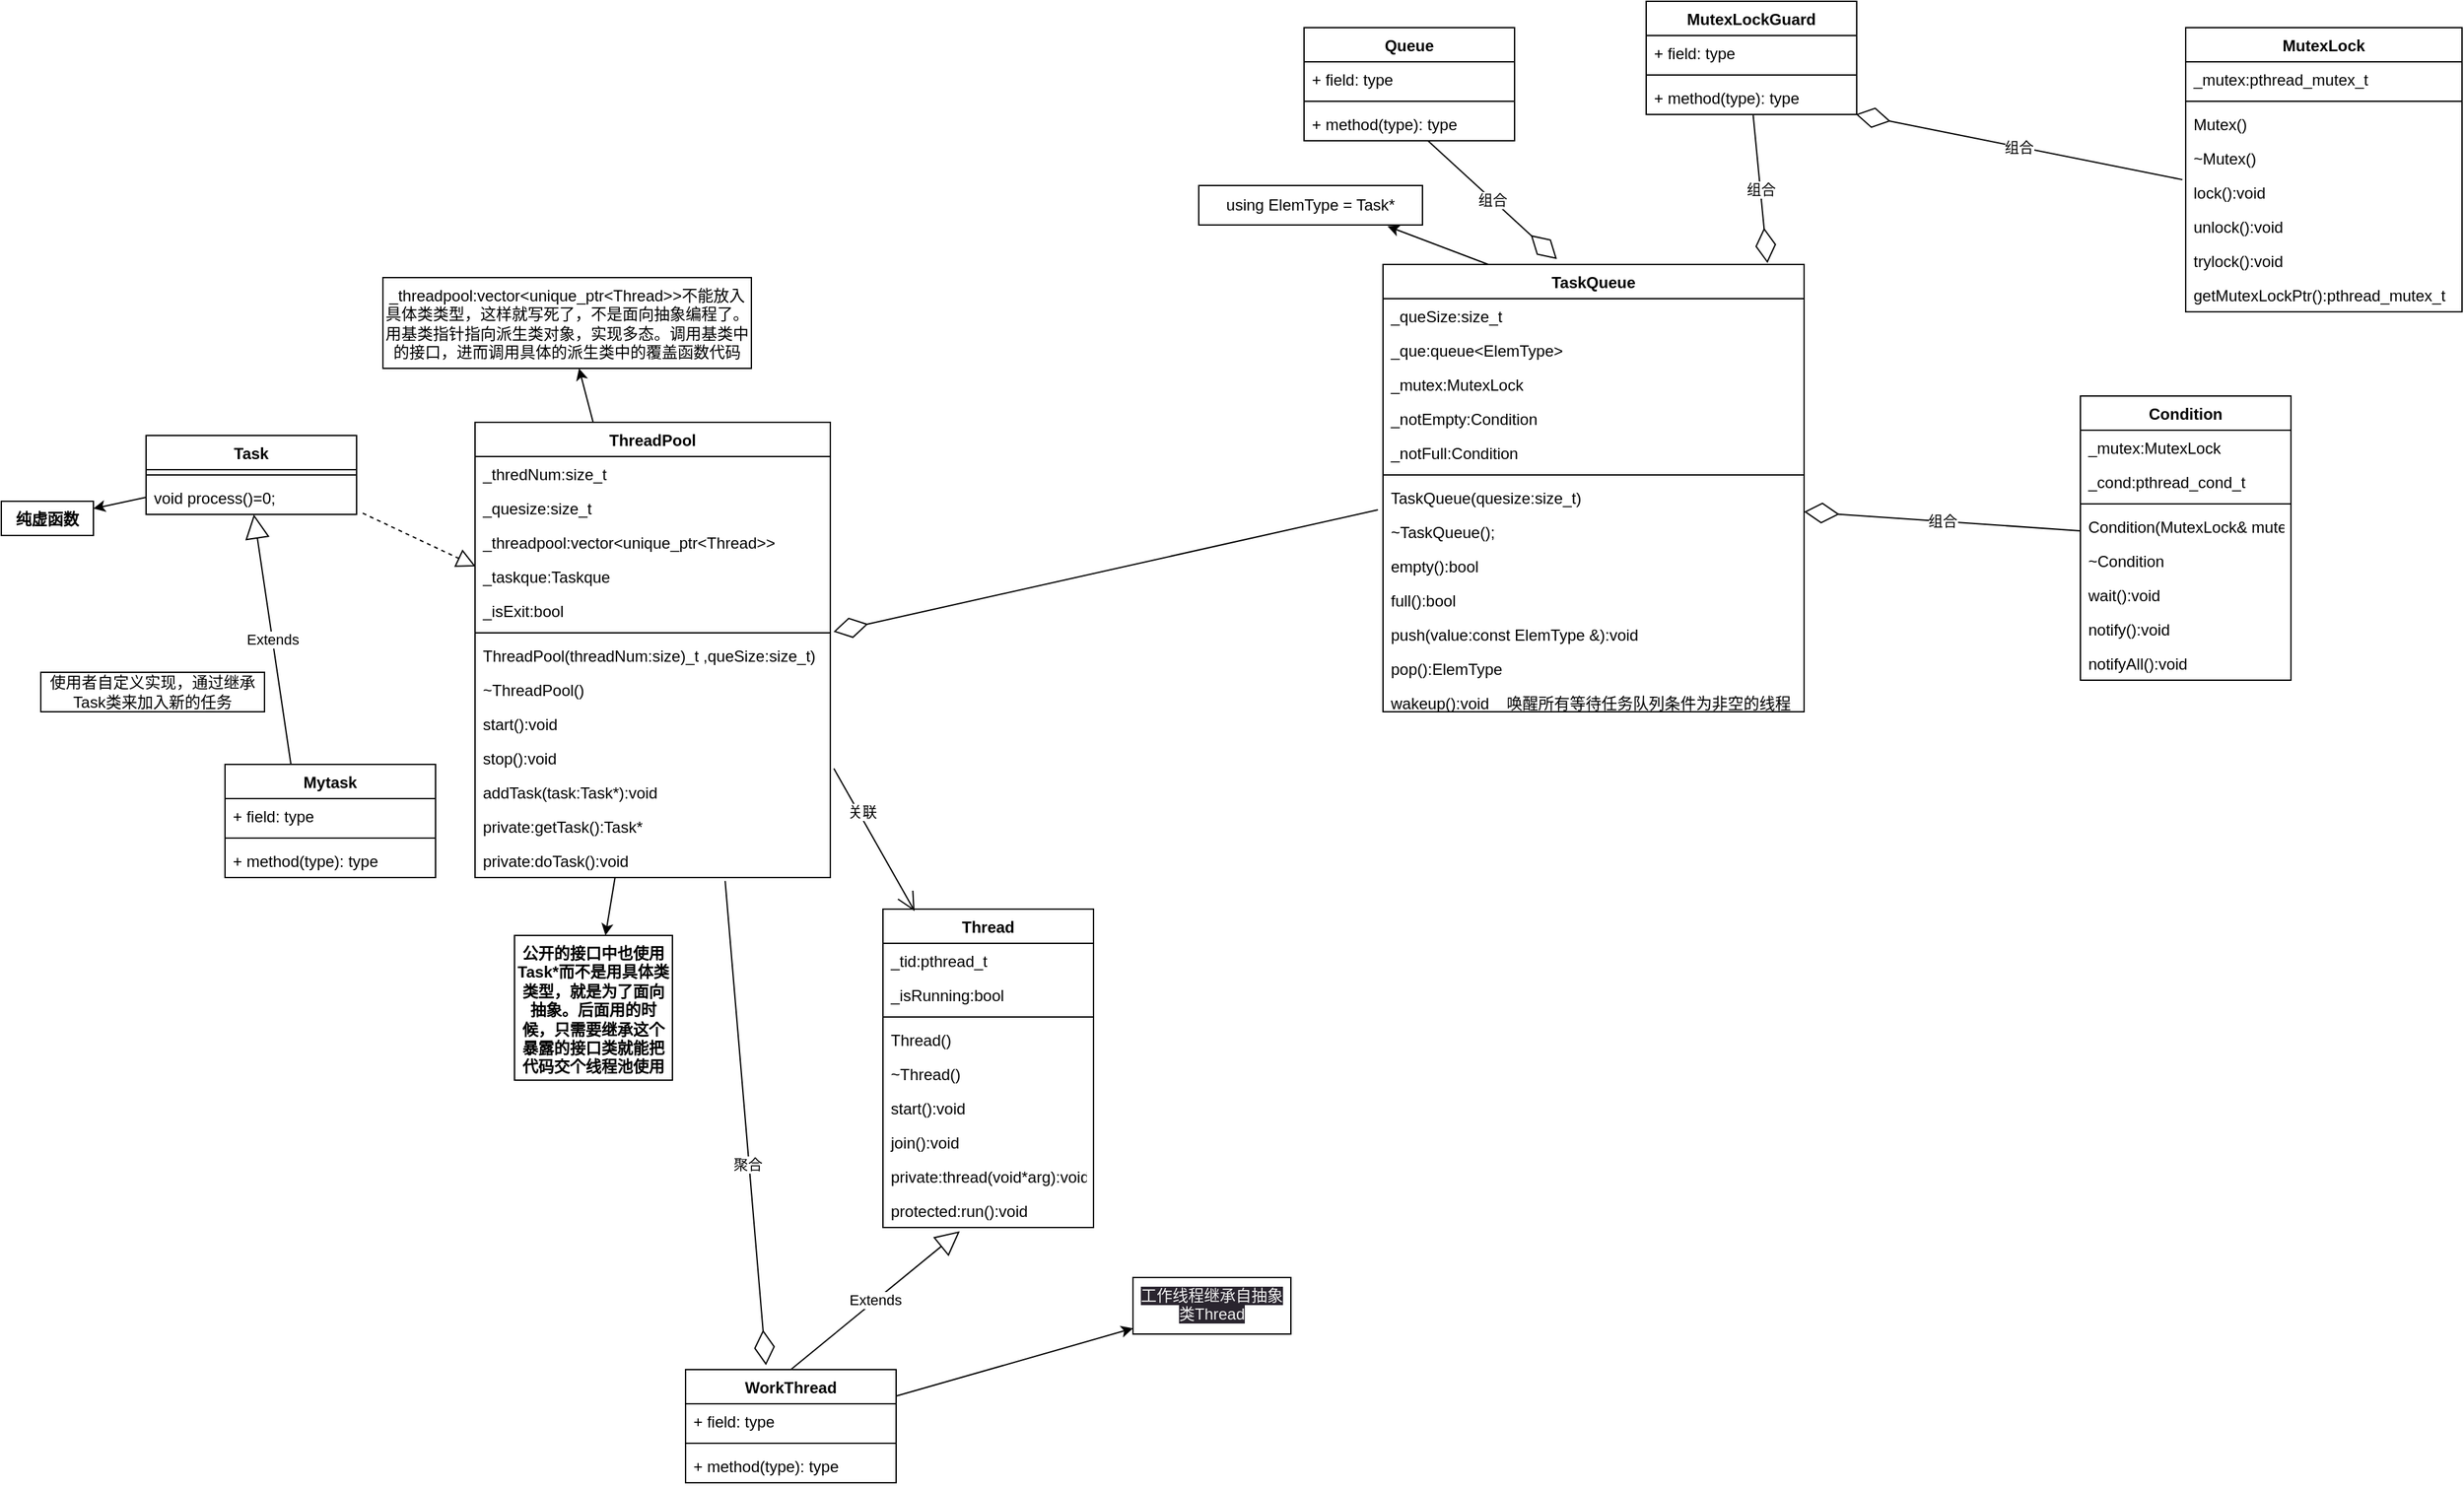 <mxfile>
    <diagram id="3CdUKNmOme_4syLDsomG" name="第 1 页">
        <mxGraphModel dx="2027" dy="1556" grid="1" gridSize="10" guides="1" tooltips="1" connect="1" arrows="1" fold="1" page="1" pageScale="1" pageWidth="827" pageHeight="1169" math="0" shadow="0">
            <root>
                <mxCell id="0"/>
                <mxCell id="1" parent="0"/>
                <mxCell id="2" value="Thread" style="swimlane;fontStyle=1;align=center;verticalAlign=top;childLayout=stackLayout;horizontal=1;startSize=26;horizontalStack=0;resizeParent=1;resizeParentMax=0;resizeLast=0;collapsible=1;marginBottom=0;" parent="1" vertex="1">
                    <mxGeometry x="50" y="640" width="160" height="242" as="geometry"/>
                </mxCell>
                <mxCell id="3" value="_tid:pthread_t" style="text;strokeColor=none;fillColor=none;align=left;verticalAlign=top;spacingLeft=4;spacingRight=4;overflow=hidden;rotatable=0;points=[[0,0.5],[1,0.5]];portConstraint=eastwest;" parent="2" vertex="1">
                    <mxGeometry y="26" width="160" height="26" as="geometry"/>
                </mxCell>
                <mxCell id="111" value="_isRunning:bool" style="text;strokeColor=none;fillColor=none;align=left;verticalAlign=top;spacingLeft=4;spacingRight=4;overflow=hidden;rotatable=0;points=[[0,0.5],[1,0.5]];portConstraint=eastwest;" parent="2" vertex="1">
                    <mxGeometry y="52" width="160" height="26" as="geometry"/>
                </mxCell>
                <mxCell id="4" value="" style="line;strokeWidth=1;fillColor=none;align=left;verticalAlign=middle;spacingTop=-1;spacingLeft=3;spacingRight=3;rotatable=0;labelPosition=right;points=[];portConstraint=eastwest;strokeColor=inherit;" parent="2" vertex="1">
                    <mxGeometry y="78" width="160" height="8" as="geometry"/>
                </mxCell>
                <mxCell id="5" value="Thread()" style="text;strokeColor=none;fillColor=none;align=left;verticalAlign=top;spacingLeft=4;spacingRight=4;overflow=hidden;rotatable=0;points=[[0,0.5],[1,0.5]];portConstraint=eastwest;" parent="2" vertex="1">
                    <mxGeometry y="86" width="160" height="26" as="geometry"/>
                </mxCell>
                <mxCell id="32" value="~Thread()" style="text;strokeColor=none;fillColor=none;align=left;verticalAlign=top;spacingLeft=4;spacingRight=4;overflow=hidden;rotatable=0;points=[[0,0.5],[1,0.5]];portConstraint=eastwest;" parent="2" vertex="1">
                    <mxGeometry y="112" width="160" height="26" as="geometry"/>
                </mxCell>
                <mxCell id="33" value="start():void" style="text;strokeColor=none;fillColor=none;align=left;verticalAlign=top;spacingLeft=4;spacingRight=4;overflow=hidden;rotatable=0;points=[[0,0.5],[1,0.5]];portConstraint=eastwest;" parent="2" vertex="1">
                    <mxGeometry y="138" width="160" height="26" as="geometry"/>
                </mxCell>
                <mxCell id="34" value="join():void" style="text;strokeColor=none;fillColor=none;align=left;verticalAlign=top;spacingLeft=4;spacingRight=4;overflow=hidden;rotatable=0;points=[[0,0.5],[1,0.5]];portConstraint=eastwest;" parent="2" vertex="1">
                    <mxGeometry y="164" width="160" height="26" as="geometry"/>
                </mxCell>
                <mxCell id="35" value="private:thread(void*arg):void*" style="text;strokeColor=none;fillColor=none;align=left;verticalAlign=top;spacingLeft=4;spacingRight=4;overflow=hidden;rotatable=0;points=[[0,0.5],[1,0.5]];portConstraint=eastwest;" parent="2" vertex="1">
                    <mxGeometry y="190" width="160" height="26" as="geometry"/>
                </mxCell>
                <mxCell id="110" value="protected:run():void" style="text;strokeColor=none;fillColor=none;align=left;verticalAlign=top;spacingLeft=4;spacingRight=4;overflow=hidden;rotatable=0;points=[[0,0.5],[1,0.5]];portConstraint=eastwest;" parent="2" vertex="1">
                    <mxGeometry y="216" width="160" height="26" as="geometry"/>
                </mxCell>
                <mxCell id="81" style="edgeStyle=none;html=1;exitX=0.25;exitY=0;exitDx=0;exitDy=0;entryX=0.844;entryY=1.033;entryDx=0;entryDy=0;entryPerimeter=0;" parent="1" source="14" target="78" edge="1">
                    <mxGeometry relative="1" as="geometry"/>
                </mxCell>
                <mxCell id="14" value="TaskQueue" style="swimlane;fontStyle=1;align=center;verticalAlign=top;childLayout=stackLayout;horizontal=1;startSize=26;horizontalStack=0;resizeParent=1;resizeParentMax=0;resizeLast=0;collapsible=1;marginBottom=0;" parent="1" vertex="1">
                    <mxGeometry x="430" y="150" width="320" height="340" as="geometry"/>
                </mxCell>
                <mxCell id="15" value="_queSize:size_t" style="text;strokeColor=none;fillColor=none;align=left;verticalAlign=top;spacingLeft=4;spacingRight=4;overflow=hidden;rotatable=0;points=[[0,0.5],[1,0.5]];portConstraint=eastwest;" parent="14" vertex="1">
                    <mxGeometry y="26" width="320" height="26" as="geometry"/>
                </mxCell>
                <mxCell id="59" value="_que:queue&lt;ElemType&gt;" style="text;strokeColor=none;fillColor=none;align=left;verticalAlign=top;spacingLeft=4;spacingRight=4;overflow=hidden;rotatable=0;points=[[0,0.5],[1,0.5]];portConstraint=eastwest;" parent="14" vertex="1">
                    <mxGeometry y="52" width="320" height="26" as="geometry"/>
                </mxCell>
                <mxCell id="60" value="_mutex:MutexLock" style="text;strokeColor=none;fillColor=none;align=left;verticalAlign=top;spacingLeft=4;spacingRight=4;overflow=hidden;rotatable=0;points=[[0,0.5],[1,0.5]];portConstraint=eastwest;" parent="14" vertex="1">
                    <mxGeometry y="78" width="320" height="26" as="geometry"/>
                </mxCell>
                <mxCell id="61" value="_notEmpty:Condition" style="text;strokeColor=none;fillColor=none;align=left;verticalAlign=top;spacingLeft=4;spacingRight=4;overflow=hidden;rotatable=0;points=[[0,0.5],[1,0.5]];portConstraint=eastwest;" parent="14" vertex="1">
                    <mxGeometry y="104" width="320" height="26" as="geometry"/>
                </mxCell>
                <mxCell id="62" value="_notFull:Condition" style="text;strokeColor=none;fillColor=none;align=left;verticalAlign=top;spacingLeft=4;spacingRight=4;overflow=hidden;rotatable=0;points=[[0,0.5],[1,0.5]];portConstraint=eastwest;" parent="14" vertex="1">
                    <mxGeometry y="130" width="320" height="26" as="geometry"/>
                </mxCell>
                <mxCell id="16" value="" style="line;strokeWidth=1;fillColor=none;align=left;verticalAlign=middle;spacingTop=-1;spacingLeft=3;spacingRight=3;rotatable=0;labelPosition=right;points=[];portConstraint=eastwest;strokeColor=inherit;" parent="14" vertex="1">
                    <mxGeometry y="156" width="320" height="8" as="geometry"/>
                </mxCell>
                <mxCell id="17" value="TaskQueue(quesize:size_t)" style="text;strokeColor=none;fillColor=none;align=left;verticalAlign=top;spacingLeft=4;spacingRight=4;overflow=hidden;rotatable=0;points=[[0,0.5],[1,0.5]];portConstraint=eastwest;" parent="14" vertex="1">
                    <mxGeometry y="164" width="320" height="26" as="geometry"/>
                </mxCell>
                <mxCell id="64" value="~TaskQueue();" style="text;strokeColor=none;fillColor=none;align=left;verticalAlign=top;spacingLeft=4;spacingRight=4;overflow=hidden;rotatable=0;points=[[0,0.5],[1,0.5]];portConstraint=eastwest;" parent="14" vertex="1">
                    <mxGeometry y="190" width="320" height="26" as="geometry"/>
                </mxCell>
                <mxCell id="65" value="empty():bool" style="text;strokeColor=none;fillColor=none;align=left;verticalAlign=top;spacingLeft=4;spacingRight=4;overflow=hidden;rotatable=0;points=[[0,0.5],[1,0.5]];portConstraint=eastwest;" parent="14" vertex="1">
                    <mxGeometry y="216" width="320" height="26" as="geometry"/>
                </mxCell>
                <mxCell id="66" value="full():bool" style="text;strokeColor=none;fillColor=none;align=left;verticalAlign=top;spacingLeft=4;spacingRight=4;overflow=hidden;rotatable=0;points=[[0,0.5],[1,0.5]];portConstraint=eastwest;" parent="14" vertex="1">
                    <mxGeometry y="242" width="320" height="26" as="geometry"/>
                </mxCell>
                <mxCell id="67" value="push(value:const ElemType &amp;):void" style="text;strokeColor=none;fillColor=none;align=left;verticalAlign=top;spacingLeft=4;spacingRight=4;overflow=hidden;rotatable=0;points=[[0,0.5],[1,0.5]];portConstraint=eastwest;" parent="14" vertex="1">
                    <mxGeometry y="268" width="320" height="26" as="geometry"/>
                </mxCell>
                <mxCell id="68" value="pop():ElemType" style="text;strokeColor=none;fillColor=none;align=left;verticalAlign=top;spacingLeft=4;spacingRight=4;overflow=hidden;rotatable=0;points=[[0,0.5],[1,0.5]];portConstraint=eastwest;" parent="14" vertex="1">
                    <mxGeometry y="294" width="320" height="26" as="geometry"/>
                </mxCell>
                <mxCell id="82" value="wakeup():void    唤醒所有等待任务队列条件为非空的线程" style="text;strokeColor=none;fillColor=none;align=left;verticalAlign=top;spacingLeft=4;spacingRight=4;overflow=hidden;rotatable=0;points=[[0,0.5],[1,0.5]];portConstraint=eastwest;" parent="14" vertex="1">
                    <mxGeometry y="320" width="320" height="20" as="geometry"/>
                </mxCell>
                <mxCell id="18" value="Queue" style="swimlane;fontStyle=1;align=center;verticalAlign=top;childLayout=stackLayout;horizontal=1;startSize=26;horizontalStack=0;resizeParent=1;resizeParentMax=0;resizeLast=0;collapsible=1;marginBottom=0;" parent="1" vertex="1">
                    <mxGeometry x="370" y="-30" width="160" height="86" as="geometry"/>
                </mxCell>
                <mxCell id="19" value="+ field: type" style="text;strokeColor=none;fillColor=none;align=left;verticalAlign=top;spacingLeft=4;spacingRight=4;overflow=hidden;rotatable=0;points=[[0,0.5],[1,0.5]];portConstraint=eastwest;" parent="18" vertex="1">
                    <mxGeometry y="26" width="160" height="26" as="geometry"/>
                </mxCell>
                <mxCell id="20" value="" style="line;strokeWidth=1;fillColor=none;align=left;verticalAlign=middle;spacingTop=-1;spacingLeft=3;spacingRight=3;rotatable=0;labelPosition=right;points=[];portConstraint=eastwest;strokeColor=inherit;" parent="18" vertex="1">
                    <mxGeometry y="52" width="160" height="8" as="geometry"/>
                </mxCell>
                <mxCell id="21" value="+ method(type): type" style="text;strokeColor=none;fillColor=none;align=left;verticalAlign=top;spacingLeft=4;spacingRight=4;overflow=hidden;rotatable=0;points=[[0,0.5],[1,0.5]];portConstraint=eastwest;" parent="18" vertex="1">
                    <mxGeometry y="60" width="160" height="26" as="geometry"/>
                </mxCell>
                <mxCell id="22" value="MutexLock" style="swimlane;fontStyle=1;align=center;verticalAlign=top;childLayout=stackLayout;horizontal=1;startSize=26;horizontalStack=0;resizeParent=1;resizeParentMax=0;resizeLast=0;collapsible=1;marginBottom=0;" parent="1" vertex="1">
                    <mxGeometry x="1040" y="-30" width="210" height="216" as="geometry"/>
                </mxCell>
                <mxCell id="23" value="_mutex:pthread_mutex_t" style="text;strokeColor=none;fillColor=none;align=left;verticalAlign=top;spacingLeft=4;spacingRight=4;overflow=hidden;rotatable=0;points=[[0,0.5],[1,0.5]];portConstraint=eastwest;" parent="22" vertex="1">
                    <mxGeometry y="26" width="210" height="26" as="geometry"/>
                </mxCell>
                <mxCell id="24" value="" style="line;strokeWidth=1;fillColor=none;align=left;verticalAlign=middle;spacingTop=-1;spacingLeft=3;spacingRight=3;rotatable=0;labelPosition=right;points=[];portConstraint=eastwest;strokeColor=inherit;" parent="22" vertex="1">
                    <mxGeometry y="52" width="210" height="8" as="geometry"/>
                </mxCell>
                <mxCell id="25" value="Mutex()" style="text;strokeColor=none;fillColor=none;align=left;verticalAlign=top;spacingLeft=4;spacingRight=4;overflow=hidden;rotatable=0;points=[[0,0.5],[1,0.5]];portConstraint=eastwest;" parent="22" vertex="1">
                    <mxGeometry y="60" width="210" height="26" as="geometry"/>
                </mxCell>
                <mxCell id="37" value="~Mutex()" style="text;strokeColor=none;fillColor=none;align=left;verticalAlign=top;spacingLeft=4;spacingRight=4;overflow=hidden;rotatable=0;points=[[0,0.5],[1,0.5]];portConstraint=eastwest;" parent="22" vertex="1">
                    <mxGeometry y="86" width="210" height="26" as="geometry"/>
                </mxCell>
                <mxCell id="38" value="lock():void" style="text;strokeColor=none;fillColor=none;align=left;verticalAlign=top;spacingLeft=4;spacingRight=4;overflow=hidden;rotatable=0;points=[[0,0.5],[1,0.5]];portConstraint=eastwest;" parent="22" vertex="1">
                    <mxGeometry y="112" width="210" height="26" as="geometry"/>
                </mxCell>
                <mxCell id="39" value="unlock():void" style="text;strokeColor=none;fillColor=none;align=left;verticalAlign=top;spacingLeft=4;spacingRight=4;overflow=hidden;rotatable=0;points=[[0,0.5],[1,0.5]];portConstraint=eastwest;" parent="22" vertex="1">
                    <mxGeometry y="138" width="210" height="26" as="geometry"/>
                </mxCell>
                <mxCell id="40" value="trylock():void" style="text;strokeColor=none;fillColor=none;align=left;verticalAlign=top;spacingLeft=4;spacingRight=4;overflow=hidden;rotatable=0;points=[[0,0.5],[1,0.5]];portConstraint=eastwest;" parent="22" vertex="1">
                    <mxGeometry y="164" width="210" height="26" as="geometry"/>
                </mxCell>
                <mxCell id="41" value="getMutexLockPtr():pthread_mutex_t" style="text;strokeColor=none;fillColor=none;align=left;verticalAlign=top;spacingLeft=4;spacingRight=4;overflow=hidden;rotatable=0;points=[[0,0.5],[1,0.5]];portConstraint=eastwest;" parent="22" vertex="1">
                    <mxGeometry y="190" width="210" height="26" as="geometry"/>
                </mxCell>
                <mxCell id="26" value="Condition" style="swimlane;fontStyle=1;align=center;verticalAlign=top;childLayout=stackLayout;horizontal=1;startSize=26;horizontalStack=0;resizeParent=1;resizeParentMax=0;resizeLast=0;collapsible=1;marginBottom=0;" parent="1" vertex="1">
                    <mxGeometry x="960" y="250" width="160" height="216" as="geometry"/>
                </mxCell>
                <mxCell id="27" value="_mutex:MutexLock" style="text;strokeColor=none;fillColor=none;align=left;verticalAlign=top;spacingLeft=4;spacingRight=4;overflow=hidden;rotatable=0;points=[[0,0.5],[1,0.5]];portConstraint=eastwest;" parent="26" vertex="1">
                    <mxGeometry y="26" width="160" height="26" as="geometry"/>
                </mxCell>
                <mxCell id="42" value="_cond:pthread_cond_t" style="text;strokeColor=none;fillColor=none;align=left;verticalAlign=top;spacingLeft=4;spacingRight=4;overflow=hidden;rotatable=0;points=[[0,0.5],[1,0.5]];portConstraint=eastwest;" parent="26" vertex="1">
                    <mxGeometry y="52" width="160" height="26" as="geometry"/>
                </mxCell>
                <mxCell id="28" value="" style="line;strokeWidth=1;fillColor=none;align=left;verticalAlign=middle;spacingTop=-1;spacingLeft=3;spacingRight=3;rotatable=0;labelPosition=right;points=[];portConstraint=eastwest;strokeColor=inherit;" parent="26" vertex="1">
                    <mxGeometry y="78" width="160" height="8" as="geometry"/>
                </mxCell>
                <mxCell id="29" value="Condition(MutexLock&amp; mutex)" style="text;strokeColor=none;fillColor=none;align=left;verticalAlign=top;spacingLeft=4;spacingRight=4;overflow=hidden;rotatable=0;points=[[0,0.5],[1,0.5]];portConstraint=eastwest;" parent="26" vertex="1">
                    <mxGeometry y="86" width="160" height="26" as="geometry"/>
                </mxCell>
                <mxCell id="45" value="~Condition" style="text;strokeColor=none;fillColor=none;align=left;verticalAlign=top;spacingLeft=4;spacingRight=4;overflow=hidden;rotatable=0;points=[[0,0.5],[1,0.5]];portConstraint=eastwest;" parent="26" vertex="1">
                    <mxGeometry y="112" width="160" height="26" as="geometry"/>
                </mxCell>
                <mxCell id="46" value="wait():void" style="text;strokeColor=none;fillColor=none;align=left;verticalAlign=top;spacingLeft=4;spacingRight=4;overflow=hidden;rotatable=0;points=[[0,0.5],[1,0.5]];portConstraint=eastwest;" parent="26" vertex="1">
                    <mxGeometry y="138" width="160" height="26" as="geometry"/>
                </mxCell>
                <mxCell id="47" value="notify():void" style="text;strokeColor=none;fillColor=none;align=left;verticalAlign=top;spacingLeft=4;spacingRight=4;overflow=hidden;rotatable=0;points=[[0,0.5],[1,0.5]];portConstraint=eastwest;" parent="26" vertex="1">
                    <mxGeometry y="164" width="160" height="26" as="geometry"/>
                </mxCell>
                <mxCell id="48" value="notifyAll():void" style="text;strokeColor=none;fillColor=none;align=left;verticalAlign=top;spacingLeft=4;spacingRight=4;overflow=hidden;rotatable=0;points=[[0,0.5],[1,0.5]];portConstraint=eastwest;" parent="26" vertex="1">
                    <mxGeometry y="190" width="160" height="26" as="geometry"/>
                </mxCell>
                <mxCell id="51" value="组合" style="endArrow=diamondThin;endFill=0;endSize=24;html=1;entryX=0.996;entryY=0.995;entryDx=0;entryDy=0;entryPerimeter=0;exitX=-0.012;exitY=0.137;exitDx=0;exitDy=0;exitPerimeter=0;" parent="1" source="38" target="72" edge="1">
                    <mxGeometry width="160" relative="1" as="geometry">
                        <mxPoint x="570" y="260" as="sourcePoint"/>
                        <mxPoint x="730" y="260" as="targetPoint"/>
                    </mxGeometry>
                </mxCell>
                <mxCell id="52" value="组合" style="endArrow=diamondThin;endFill=0;endSize=24;html=1;entryX=0.413;entryY=-0.012;entryDx=0;entryDy=0;entryPerimeter=0;" parent="1" source="21" target="14" edge="1">
                    <mxGeometry width="160" relative="1" as="geometry">
                        <mxPoint x="540" y="190.004" as="sourcePoint"/>
                        <mxPoint x="420" y="200" as="targetPoint"/>
                    </mxGeometry>
                </mxCell>
                <mxCell id="53" value="组合" style="endArrow=diamondThin;endFill=0;endSize=24;html=1;" parent="1" source="26" target="17" edge="1">
                    <mxGeometry width="160" relative="1" as="geometry">
                        <mxPoint x="550" y="310.004" as="sourcePoint"/>
                        <mxPoint x="417.44" y="321.724" as="targetPoint"/>
                    </mxGeometry>
                </mxCell>
                <mxCell id="69" value="MutexLockGuard" style="swimlane;fontStyle=1;align=center;verticalAlign=top;childLayout=stackLayout;horizontal=1;startSize=26;horizontalStack=0;resizeParent=1;resizeParentMax=0;resizeLast=0;collapsible=1;marginBottom=0;" parent="1" vertex="1">
                    <mxGeometry x="630" y="-50" width="160" height="86" as="geometry"/>
                </mxCell>
                <mxCell id="70" value="+ field: type" style="text;strokeColor=none;fillColor=none;align=left;verticalAlign=top;spacingLeft=4;spacingRight=4;overflow=hidden;rotatable=0;points=[[0,0.5],[1,0.5]];portConstraint=eastwest;" parent="69" vertex="1">
                    <mxGeometry y="26" width="160" height="26" as="geometry"/>
                </mxCell>
                <mxCell id="71" value="" style="line;strokeWidth=1;fillColor=none;align=left;verticalAlign=middle;spacingTop=-1;spacingLeft=3;spacingRight=3;rotatable=0;labelPosition=right;points=[];portConstraint=eastwest;strokeColor=inherit;" parent="69" vertex="1">
                    <mxGeometry y="52" width="160" height="8" as="geometry"/>
                </mxCell>
                <mxCell id="72" value="+ method(type): type" style="text;strokeColor=none;fillColor=none;align=left;verticalAlign=top;spacingLeft=4;spacingRight=4;overflow=hidden;rotatable=0;points=[[0,0.5],[1,0.5]];portConstraint=eastwest;" parent="69" vertex="1">
                    <mxGeometry y="60" width="160" height="26" as="geometry"/>
                </mxCell>
                <mxCell id="75" value="组合" style="endArrow=diamondThin;endFill=0;endSize=24;html=1;entryX=0.913;entryY=-0.003;entryDx=0;entryDy=0;entryPerimeter=0;" parent="1" source="72" target="14" edge="1">
                    <mxGeometry width="160" relative="1" as="geometry">
                        <mxPoint x="1054.545" y="92" as="sourcePoint"/>
                        <mxPoint x="810" y="60.353" as="targetPoint"/>
                    </mxGeometry>
                </mxCell>
                <mxCell id="78" value="using ElemType = Task*" style="rounded=0;whiteSpace=wrap;html=1;" parent="1" vertex="1">
                    <mxGeometry x="290" y="90" width="170" height="30" as="geometry"/>
                </mxCell>
                <mxCell id="122" value="" style="edgeStyle=none;html=1;" parent="1" source="85" target="121" edge="1">
                    <mxGeometry relative="1" as="geometry"/>
                </mxCell>
                <mxCell id="85" value="WorkThread" style="swimlane;fontStyle=1;align=center;verticalAlign=top;childLayout=stackLayout;horizontal=1;startSize=26;horizontalStack=0;resizeParent=1;resizeParentMax=0;resizeLast=0;collapsible=1;marginBottom=0;" parent="1" vertex="1">
                    <mxGeometry x="-100" y="990" width="160" height="86" as="geometry"/>
                </mxCell>
                <mxCell id="86" value="+ field: type" style="text;strokeColor=none;fillColor=none;align=left;verticalAlign=top;spacingLeft=4;spacingRight=4;overflow=hidden;rotatable=0;points=[[0,0.5],[1,0.5]];portConstraint=eastwest;" parent="85" vertex="1">
                    <mxGeometry y="26" width="160" height="26" as="geometry"/>
                </mxCell>
                <mxCell id="87" value="" style="line;strokeWidth=1;fillColor=none;align=left;verticalAlign=middle;spacingTop=-1;spacingLeft=3;spacingRight=3;rotatable=0;labelPosition=right;points=[];portConstraint=eastwest;strokeColor=inherit;" parent="85" vertex="1">
                    <mxGeometry y="52" width="160" height="8" as="geometry"/>
                </mxCell>
                <mxCell id="88" value="+ method(type): type" style="text;strokeColor=none;fillColor=none;align=left;verticalAlign=top;spacingLeft=4;spacingRight=4;overflow=hidden;rotatable=0;points=[[0,0.5],[1,0.5]];portConstraint=eastwest;" parent="85" vertex="1">
                    <mxGeometry y="60" width="160" height="26" as="geometry"/>
                </mxCell>
                <mxCell id="124" value="" style="edgeStyle=none;html=1;" parent="1" source="89" target="123" edge="1">
                    <mxGeometry relative="1" as="geometry"/>
                </mxCell>
                <mxCell id="136" value="" style="edgeStyle=none;html=1;" parent="1" source="89" target="135" edge="1">
                    <mxGeometry relative="1" as="geometry"/>
                </mxCell>
                <mxCell id="89" value="ThreadPool" style="swimlane;fontStyle=1;align=center;verticalAlign=top;childLayout=stackLayout;horizontal=1;startSize=26;horizontalStack=0;resizeParent=1;resizeParentMax=0;resizeLast=0;collapsible=1;marginBottom=0;" parent="1" vertex="1">
                    <mxGeometry x="-260" y="270" width="270" height="346" as="geometry"/>
                </mxCell>
                <mxCell id="90" value="_thredNum:size_t" style="text;strokeColor=none;fillColor=none;align=left;verticalAlign=top;spacingLeft=4;spacingRight=4;overflow=hidden;rotatable=0;points=[[0,0.5],[1,0.5]];portConstraint=eastwest;" parent="89" vertex="1">
                    <mxGeometry y="26" width="270" height="26" as="geometry"/>
                </mxCell>
                <mxCell id="115" value="_quesize:size_t" style="text;strokeColor=none;fillColor=none;align=left;verticalAlign=top;spacingLeft=4;spacingRight=4;overflow=hidden;rotatable=0;points=[[0,0.5],[1,0.5]];portConstraint=eastwest;" parent="89" vertex="1">
                    <mxGeometry y="52" width="270" height="26" as="geometry"/>
                </mxCell>
                <mxCell id="116" value="_threadpool:vector&lt;unique_ptr&lt;Thread&gt;&gt;" style="text;strokeColor=none;fillColor=none;align=left;verticalAlign=top;spacingLeft=4;spacingRight=4;overflow=hidden;rotatable=0;points=[[0,0.5],[1,0.5]];portConstraint=eastwest;" parent="89" vertex="1">
                    <mxGeometry y="78" width="270" height="26" as="geometry"/>
                </mxCell>
                <mxCell id="127" value="_taskque:Taskque" style="text;strokeColor=none;fillColor=none;align=left;verticalAlign=top;spacingLeft=4;spacingRight=4;overflow=hidden;rotatable=0;points=[[0,0.5],[1,0.5]];portConstraint=eastwest;" parent="89" vertex="1">
                    <mxGeometry y="104" width="270" height="26" as="geometry"/>
                </mxCell>
                <mxCell id="128" value="_isExit:bool" style="text;strokeColor=none;fillColor=none;align=left;verticalAlign=top;spacingLeft=4;spacingRight=4;overflow=hidden;rotatable=0;points=[[0,0.5],[1,0.5]];portConstraint=eastwest;" parent="89" vertex="1">
                    <mxGeometry y="130" width="270" height="26" as="geometry"/>
                </mxCell>
                <mxCell id="91" value="" style="line;strokeWidth=1;fillColor=none;align=left;verticalAlign=middle;spacingTop=-1;spacingLeft=3;spacingRight=3;rotatable=0;labelPosition=right;points=[];portConstraint=eastwest;strokeColor=inherit;" parent="89" vertex="1">
                    <mxGeometry y="156" width="270" height="8" as="geometry"/>
                </mxCell>
                <mxCell id="92" value="ThreadPool(threadNum:size)_t ,queSize:size_t)" style="text;strokeColor=none;fillColor=none;align=left;verticalAlign=top;spacingLeft=4;spacingRight=4;overflow=hidden;rotatable=0;points=[[0,0.5],[1,0.5]];portConstraint=eastwest;" parent="89" vertex="1">
                    <mxGeometry y="164" width="270" height="26" as="geometry"/>
                </mxCell>
                <mxCell id="129" value="~ThreadPool()" style="text;strokeColor=none;fillColor=none;align=left;verticalAlign=top;spacingLeft=4;spacingRight=4;overflow=hidden;rotatable=0;points=[[0,0.5],[1,0.5]];portConstraint=eastwest;" parent="89" vertex="1">
                    <mxGeometry y="190" width="270" height="26" as="geometry"/>
                </mxCell>
                <mxCell id="130" value="start():void" style="text;strokeColor=none;fillColor=none;align=left;verticalAlign=top;spacingLeft=4;spacingRight=4;overflow=hidden;rotatable=0;points=[[0,0.5],[1,0.5]];portConstraint=eastwest;" parent="89" vertex="1">
                    <mxGeometry y="216" width="270" height="26" as="geometry"/>
                </mxCell>
                <mxCell id="131" value="stop():void" style="text;strokeColor=none;fillColor=none;align=left;verticalAlign=top;spacingLeft=4;spacingRight=4;overflow=hidden;rotatable=0;points=[[0,0.5],[1,0.5]];portConstraint=eastwest;" parent="89" vertex="1">
                    <mxGeometry y="242" width="270" height="26" as="geometry"/>
                </mxCell>
                <mxCell id="132" value="addTask(task:Task*):void" style="text;strokeColor=none;fillColor=none;align=left;verticalAlign=top;spacingLeft=4;spacingRight=4;overflow=hidden;rotatable=0;points=[[0,0.5],[1,0.5]];portConstraint=eastwest;" parent="89" vertex="1">
                    <mxGeometry y="268" width="270" height="26" as="geometry"/>
                </mxCell>
                <mxCell id="133" value="private:getTask():Task*" style="text;strokeColor=none;fillColor=none;align=left;verticalAlign=top;spacingLeft=4;spacingRight=4;overflow=hidden;rotatable=0;points=[[0,0.5],[1,0.5]];portConstraint=eastwest;" parent="89" vertex="1">
                    <mxGeometry y="294" width="270" height="26" as="geometry"/>
                </mxCell>
                <mxCell id="134" value="private:doTask():void" style="text;strokeColor=none;fillColor=none;align=left;verticalAlign=top;spacingLeft=4;spacingRight=4;overflow=hidden;rotatable=0;points=[[0,0.5],[1,0.5]];portConstraint=eastwest;" parent="89" vertex="1">
                    <mxGeometry y="320" width="270" height="26" as="geometry"/>
                </mxCell>
                <mxCell id="138" value="" style="edgeStyle=none;html=1;" parent="1" source="93" target="137" edge="1">
                    <mxGeometry relative="1" as="geometry"/>
                </mxCell>
                <mxCell id="93" value="Task" style="swimlane;fontStyle=1;align=center;verticalAlign=top;childLayout=stackLayout;horizontal=1;startSize=26;horizontalStack=0;resizeParent=1;resizeParentMax=0;resizeLast=0;collapsible=1;marginBottom=0;" parent="1" vertex="1">
                    <mxGeometry x="-510" y="280" width="160" height="60" as="geometry"/>
                </mxCell>
                <mxCell id="95" value="" style="line;strokeWidth=1;fillColor=none;align=left;verticalAlign=middle;spacingTop=-1;spacingLeft=3;spacingRight=3;rotatable=0;labelPosition=right;points=[];portConstraint=eastwest;strokeColor=inherit;" parent="93" vertex="1">
                    <mxGeometry y="26" width="160" height="8" as="geometry"/>
                </mxCell>
                <mxCell id="96" value="void process()=0;" style="text;strokeColor=none;fillColor=none;align=left;verticalAlign=top;spacingLeft=4;spacingRight=4;overflow=hidden;rotatable=0;points=[[0,0.5],[1,0.5]];portConstraint=eastwest;" parent="93" vertex="1">
                    <mxGeometry y="34" width="160" height="26" as="geometry"/>
                </mxCell>
                <mxCell id="97" value="Mytask" style="swimlane;fontStyle=1;align=center;verticalAlign=top;childLayout=stackLayout;horizontal=1;startSize=26;horizontalStack=0;resizeParent=1;resizeParentMax=0;resizeLast=0;collapsible=1;marginBottom=0;" parent="1" vertex="1">
                    <mxGeometry x="-450" y="530" width="160" height="86" as="geometry"/>
                </mxCell>
                <mxCell id="98" value="+ field: type" style="text;strokeColor=none;fillColor=none;align=left;verticalAlign=top;spacingLeft=4;spacingRight=4;overflow=hidden;rotatable=0;points=[[0,0.5],[1,0.5]];portConstraint=eastwest;" parent="97" vertex="1">
                    <mxGeometry y="26" width="160" height="26" as="geometry"/>
                </mxCell>
                <mxCell id="99" value="" style="line;strokeWidth=1;fillColor=none;align=left;verticalAlign=middle;spacingTop=-1;spacingLeft=3;spacingRight=3;rotatable=0;labelPosition=right;points=[];portConstraint=eastwest;strokeColor=inherit;" parent="97" vertex="1">
                    <mxGeometry y="52" width="160" height="8" as="geometry"/>
                </mxCell>
                <mxCell id="100" value="+ method(type): type" style="text;strokeColor=none;fillColor=none;align=left;verticalAlign=top;spacingLeft=4;spacingRight=4;overflow=hidden;rotatable=0;points=[[0,0.5],[1,0.5]];portConstraint=eastwest;" parent="97" vertex="1">
                    <mxGeometry y="60" width="160" height="26" as="geometry"/>
                </mxCell>
                <mxCell id="101" value="Extends" style="endArrow=block;endSize=16;endFill=0;html=1;exitX=0.313;exitY=0;exitDx=0;exitDy=0;exitPerimeter=0;" parent="1" source="97" target="96" edge="1">
                    <mxGeometry width="160" relative="1" as="geometry">
                        <mxPoint x="-460" y="450" as="sourcePoint"/>
                        <mxPoint x="-300" y="450" as="targetPoint"/>
                    </mxGeometry>
                </mxCell>
                <mxCell id="103" value="使用者自定义实现，通过继承Task类来加入新的任务" style="rounded=0;whiteSpace=wrap;html=1;" parent="1" vertex="1">
                    <mxGeometry x="-590" y="460" width="170" height="30" as="geometry"/>
                </mxCell>
                <mxCell id="108" value="Extends" style="endArrow=block;endSize=16;endFill=0;html=1;exitX=0.5;exitY=0;exitDx=0;exitDy=0;entryX=0.365;entryY=1.109;entryDx=0;entryDy=0;entryPerimeter=0;" parent="1" source="85" target="110" edge="1">
                    <mxGeometry width="160" relative="1" as="geometry">
                        <mxPoint x="147.14" y="960" as="sourcePoint"/>
                        <mxPoint x="120.0" y="840.0" as="targetPoint"/>
                    </mxGeometry>
                </mxCell>
                <mxCell id="121" value="&lt;span style=&quot;color: rgb(240, 240, 240); font-family: Helvetica; font-size: 12px; font-style: normal; font-variant-ligatures: normal; font-variant-caps: normal; font-weight: 400; letter-spacing: normal; orphans: 2; text-align: center; text-indent: 0px; text-transform: none; widows: 2; word-spacing: 0px; -webkit-text-stroke-width: 0px; background-color: rgb(42, 37, 47); text-decoration-thickness: initial; text-decoration-style: initial; text-decoration-color: initial; float: none; display: inline !important;&quot;&gt;工作线程继承自抽象类Thread&lt;/span&gt;&lt;br&gt;" style="whiteSpace=wrap;html=1;verticalAlign=top;fontStyle=1;startSize=26;" parent="1" vertex="1">
                    <mxGeometry x="240" y="920" width="120" height="43" as="geometry"/>
                </mxCell>
                <mxCell id="123" value="&lt;span style=&quot;font-weight: 400; text-align: left;&quot;&gt;_threadpool:vector&amp;lt;unique_ptr&amp;lt;Thread&amp;gt;&amp;gt;不能放入具体类类型，这样就写死了，不是面向抽象编程了。&lt;br&gt;用基类指针指向派生类对象，实现多态。调用基类中的接口，进而调用具体的派生类中的覆盖函数代码&lt;br&gt;&lt;/span&gt;" style="whiteSpace=wrap;html=1;verticalAlign=top;fontStyle=1;startSize=26;" parent="1" vertex="1">
                    <mxGeometry x="-330" y="160" width="280" height="69" as="geometry"/>
                </mxCell>
                <mxCell id="135" value="公开的接口中也使用Task*而不是用具体类类型，就是为了面向抽象。后面用的时候，只需要继承这个暴露的接口类就能把代码交个线程池使用" style="whiteSpace=wrap;html=1;verticalAlign=top;fontStyle=1;startSize=26;" parent="1" vertex="1">
                    <mxGeometry x="-230" y="660" width="120" height="110" as="geometry"/>
                </mxCell>
                <mxCell id="137" value="纯虚函数" style="whiteSpace=wrap;html=1;verticalAlign=top;fontStyle=1;startSize=26;" parent="1" vertex="1">
                    <mxGeometry x="-620" y="330" width="70" height="26" as="geometry"/>
                </mxCell>
                <mxCell id="141" value="" style="endArrow=diamondThin;endFill=0;endSize=24;html=1;entryX=0.382;entryY=-0.039;entryDx=0;entryDy=0;entryPerimeter=0;exitX=0.704;exitY=1.101;exitDx=0;exitDy=0;exitPerimeter=0;" parent="1" source="134" target="85" edge="1">
                    <mxGeometry width="160" relative="1" as="geometry">
                        <mxPoint x="-300" y="830" as="sourcePoint"/>
                        <mxPoint x="-140" y="830" as="targetPoint"/>
                    </mxGeometry>
                </mxCell>
                <mxCell id="142" value="聚合" style="edgeLabel;html=1;align=center;verticalAlign=middle;resizable=0;points=[];" parent="141" vertex="1" connectable="0">
                    <mxGeometry x="0.168" y="-1" relative="1" as="geometry">
                        <mxPoint as="offset"/>
                    </mxGeometry>
                </mxCell>
                <mxCell id="143" value="" style="endArrow=block;dashed=1;endFill=0;endSize=12;html=1;exitX=1.029;exitY=0.964;exitDx=0;exitDy=0;exitPerimeter=0;entryX=0.002;entryY=1.211;entryDx=0;entryDy=0;entryPerimeter=0;" parent="1" source="96" target="116" edge="1">
                    <mxGeometry width="160" relative="1" as="geometry">
                        <mxPoint x="-230" y="370" as="sourcePoint"/>
                        <mxPoint x="-270" y="370" as="targetPoint"/>
                    </mxGeometry>
                </mxCell>
                <mxCell id="144" value="" style="endArrow=diamondThin;endFill=0;endSize=24;html=1;entryX=1.009;entryY=1.121;entryDx=0;entryDy=0;entryPerimeter=0;exitX=-0.012;exitY=-0.134;exitDx=0;exitDy=0;exitPerimeter=0;" parent="1" source="64" target="128" edge="1">
                    <mxGeometry width="160" relative="1" as="geometry">
                        <mxPoint x="130" y="350" as="sourcePoint"/>
                        <mxPoint x="290" y="350" as="targetPoint"/>
                    </mxGeometry>
                </mxCell>
                <mxCell id="139" value="" style="endArrow=open;endFill=1;endSize=12;html=1;entryX=0.15;entryY=0.006;entryDx=0;entryDy=0;entryPerimeter=0;exitX=1.01;exitY=-0.186;exitDx=0;exitDy=0;exitPerimeter=0;" parent="1" source="132" target="2" edge="1">
                    <mxGeometry width="160" relative="1" as="geometry">
                        <mxPoint x="40" y="520" as="sourcePoint"/>
                        <mxPoint x="200" y="520" as="targetPoint"/>
                    </mxGeometry>
                </mxCell>
                <mxCell id="140" value="关联" style="edgeLabel;html=1;align=center;verticalAlign=middle;resizable=0;points=[];" parent="139" vertex="1" connectable="0">
                    <mxGeometry x="-0.381" y="2" relative="1" as="geometry">
                        <mxPoint as="offset"/>
                    </mxGeometry>
                </mxCell>
            </root>
        </mxGraphModel>
    </diagram>
</mxfile>
